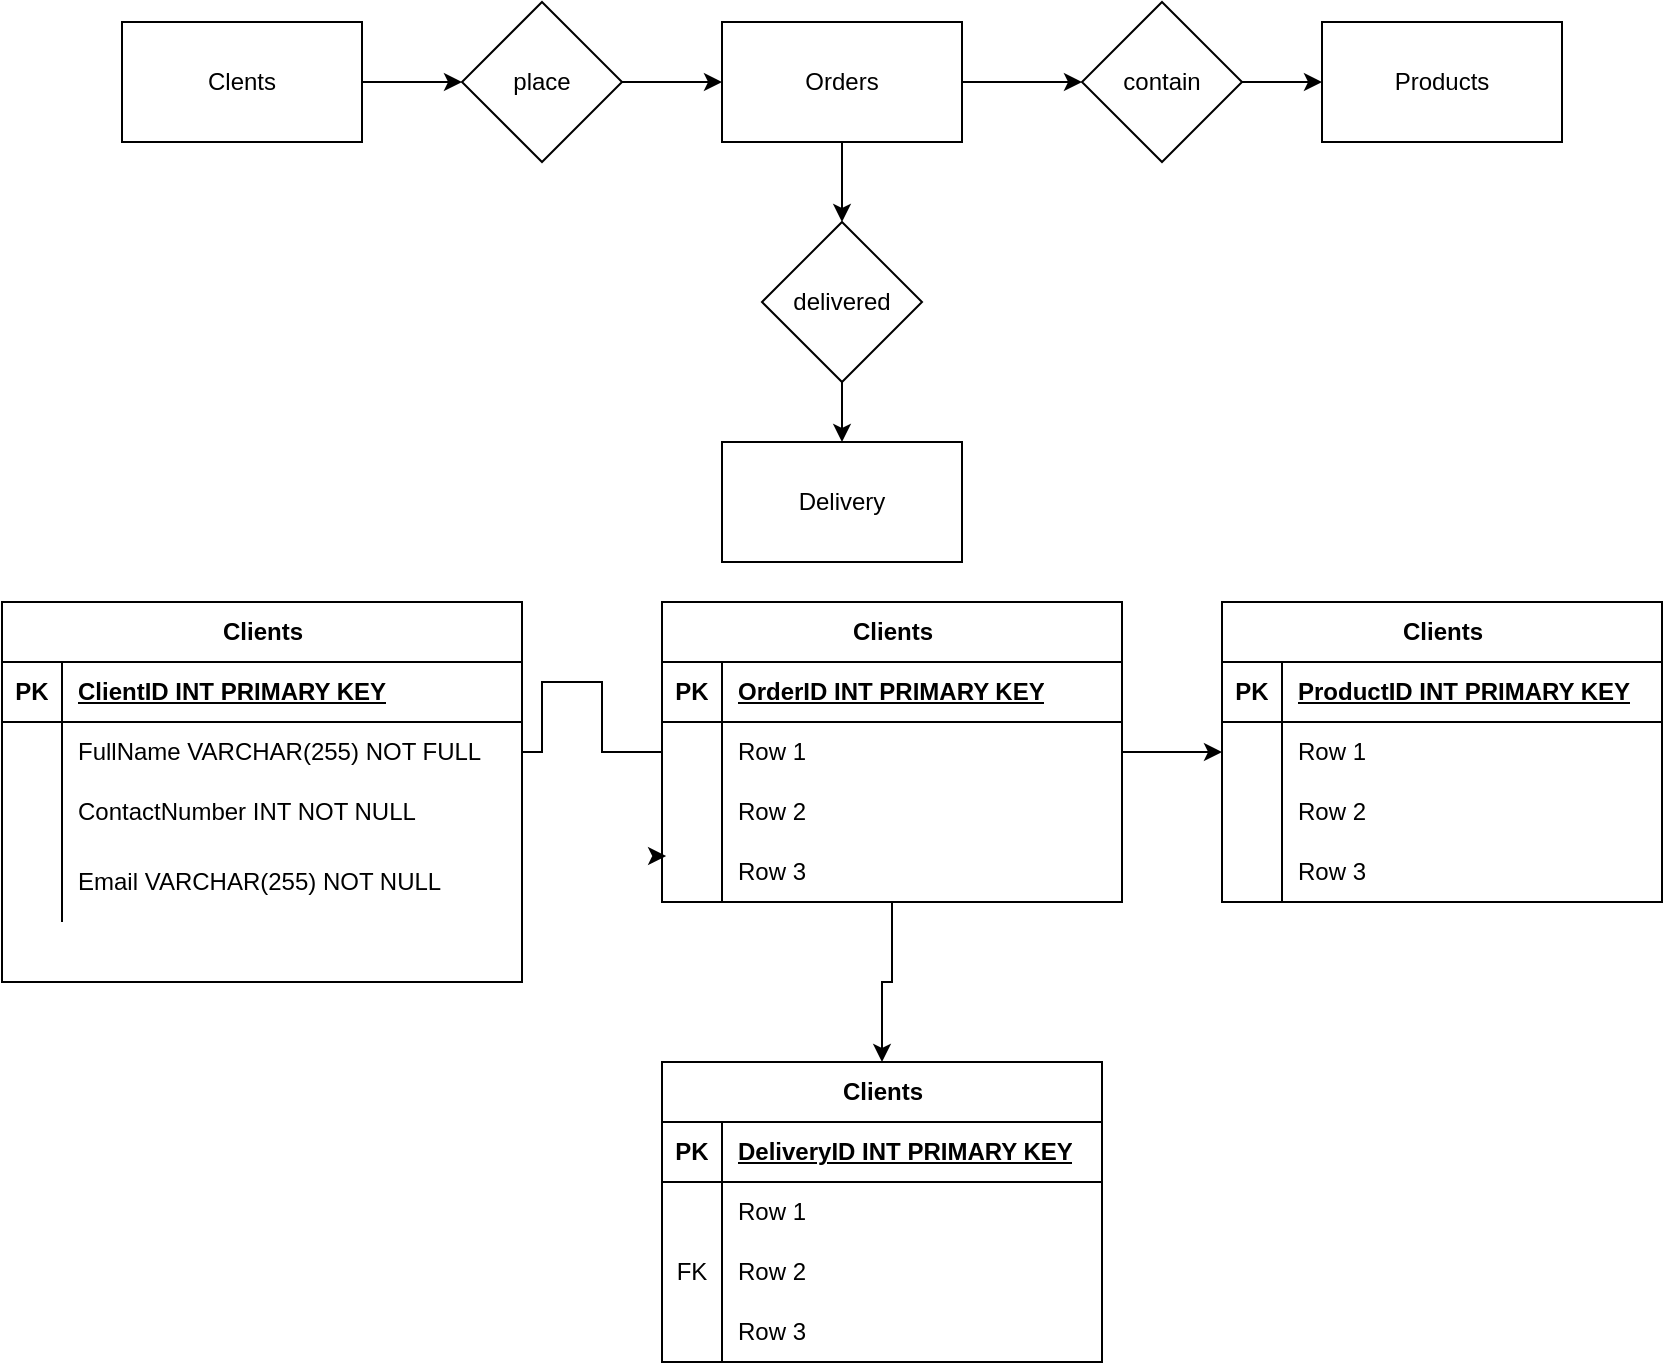 <mxfile version="24.4.8" type="github">
  <diagram id="R2lEEEUBdFMjLlhIrx00" name="Page-1">
    <mxGraphModel dx="2284" dy="827" grid="1" gridSize="10" guides="1" tooltips="1" connect="1" arrows="1" fold="1" page="1" pageScale="1" pageWidth="850" pageHeight="1100" math="0" shadow="0" extFonts="Permanent Marker^https://fonts.googleapis.com/css?family=Permanent+Marker">
      <root>
        <mxCell id="0" />
        <mxCell id="1" parent="0" />
        <mxCell id="b3U8Q4QPwGxOvRN6XVah-3" value="" style="edgeStyle=orthogonalEdgeStyle;rounded=0;orthogonalLoop=1;jettySize=auto;html=1;" edge="1" parent="1" source="b3U8Q4QPwGxOvRN6XVah-1" target="b3U8Q4QPwGxOvRN6XVah-2">
          <mxGeometry relative="1" as="geometry" />
        </mxCell>
        <mxCell id="b3U8Q4QPwGxOvRN6XVah-1" value="Clents" style="rounded=0;whiteSpace=wrap;html=1;" vertex="1" parent="1">
          <mxGeometry x="30" y="150" width="120" height="60" as="geometry" />
        </mxCell>
        <mxCell id="b3U8Q4QPwGxOvRN6XVah-5" value="" style="edgeStyle=orthogonalEdgeStyle;rounded=0;orthogonalLoop=1;jettySize=auto;html=1;" edge="1" parent="1" source="b3U8Q4QPwGxOvRN6XVah-2" target="b3U8Q4QPwGxOvRN6XVah-4">
          <mxGeometry relative="1" as="geometry" />
        </mxCell>
        <mxCell id="b3U8Q4QPwGxOvRN6XVah-2" value="place" style="rhombus;whiteSpace=wrap;html=1;rounded=0;" vertex="1" parent="1">
          <mxGeometry x="200" y="140" width="80" height="80" as="geometry" />
        </mxCell>
        <mxCell id="b3U8Q4QPwGxOvRN6XVah-7" value="" style="edgeStyle=orthogonalEdgeStyle;rounded=0;orthogonalLoop=1;jettySize=auto;html=1;" edge="1" parent="1" source="b3U8Q4QPwGxOvRN6XVah-4" target="b3U8Q4QPwGxOvRN6XVah-6">
          <mxGeometry relative="1" as="geometry" />
        </mxCell>
        <mxCell id="b3U8Q4QPwGxOvRN6XVah-11" value="" style="edgeStyle=orthogonalEdgeStyle;rounded=0;orthogonalLoop=1;jettySize=auto;html=1;" edge="1" parent="1" source="b3U8Q4QPwGxOvRN6XVah-4" target="b3U8Q4QPwGxOvRN6XVah-10">
          <mxGeometry relative="1" as="geometry" />
        </mxCell>
        <mxCell id="b3U8Q4QPwGxOvRN6XVah-4" value="Orders" style="whiteSpace=wrap;html=1;rounded=0;" vertex="1" parent="1">
          <mxGeometry x="330" y="150" width="120" height="60" as="geometry" />
        </mxCell>
        <mxCell id="b3U8Q4QPwGxOvRN6XVah-9" value="" style="edgeStyle=orthogonalEdgeStyle;rounded=0;orthogonalLoop=1;jettySize=auto;html=1;" edge="1" parent="1" source="b3U8Q4QPwGxOvRN6XVah-6" target="b3U8Q4QPwGxOvRN6XVah-8">
          <mxGeometry relative="1" as="geometry" />
        </mxCell>
        <mxCell id="b3U8Q4QPwGxOvRN6XVah-6" value="delivered" style="rhombus;whiteSpace=wrap;html=1;rounded=0;" vertex="1" parent="1">
          <mxGeometry x="350" y="250" width="80" height="80" as="geometry" />
        </mxCell>
        <mxCell id="b3U8Q4QPwGxOvRN6XVah-8" value="Delivery" style="whiteSpace=wrap;html=1;rounded=0;" vertex="1" parent="1">
          <mxGeometry x="330" y="360" width="120" height="60" as="geometry" />
        </mxCell>
        <mxCell id="b3U8Q4QPwGxOvRN6XVah-13" value="" style="edgeStyle=orthogonalEdgeStyle;rounded=0;orthogonalLoop=1;jettySize=auto;html=1;" edge="1" parent="1" source="b3U8Q4QPwGxOvRN6XVah-10" target="b3U8Q4QPwGxOvRN6XVah-12">
          <mxGeometry relative="1" as="geometry" />
        </mxCell>
        <mxCell id="b3U8Q4QPwGxOvRN6XVah-10" value="contain" style="rhombus;whiteSpace=wrap;html=1;rounded=0;" vertex="1" parent="1">
          <mxGeometry x="510" y="140" width="80" height="80" as="geometry" />
        </mxCell>
        <mxCell id="b3U8Q4QPwGxOvRN6XVah-12" value="Products" style="whiteSpace=wrap;html=1;rounded=0;" vertex="1" parent="1">
          <mxGeometry x="630" y="150" width="120" height="60" as="geometry" />
        </mxCell>
        <mxCell id="b3U8Q4QPwGxOvRN6XVah-41" value="" style="edgeStyle=orthogonalEdgeStyle;rounded=0;orthogonalLoop=1;jettySize=auto;html=1;exitX=1;exitY=0.5;exitDx=0;exitDy=0;entryX=0.009;entryY=0.233;entryDx=0;entryDy=0;entryPerimeter=0;" edge="1" parent="1" source="b3U8Q4QPwGxOvRN6XVah-19" target="b3U8Q4QPwGxOvRN6XVah-38">
          <mxGeometry relative="1" as="geometry">
            <Array as="points">
              <mxPoint x="240" y="480" />
              <mxPoint x="270" y="480" />
              <mxPoint x="270" y="515" />
              <mxPoint x="300" y="515" />
              <mxPoint x="300" y="567" />
            </Array>
          </mxGeometry>
        </mxCell>
        <mxCell id="b3U8Q4QPwGxOvRN6XVah-15" value="Clients" style="shape=table;startSize=30;container=1;collapsible=1;childLayout=tableLayout;fixedRows=1;rowLines=0;fontStyle=1;align=center;resizeLast=1;html=1;" vertex="1" parent="1">
          <mxGeometry x="-30" y="440" width="260" height="190" as="geometry" />
        </mxCell>
        <mxCell id="b3U8Q4QPwGxOvRN6XVah-16" value="" style="shape=tableRow;horizontal=0;startSize=0;swimlaneHead=0;swimlaneBody=0;fillColor=none;collapsible=0;dropTarget=0;points=[[0,0.5],[1,0.5]];portConstraint=eastwest;top=0;left=0;right=0;bottom=1;" vertex="1" parent="b3U8Q4QPwGxOvRN6XVah-15">
          <mxGeometry y="30" width="260" height="30" as="geometry" />
        </mxCell>
        <mxCell id="b3U8Q4QPwGxOvRN6XVah-17" value="PK" style="shape=partialRectangle;connectable=0;fillColor=none;top=0;left=0;bottom=0;right=0;fontStyle=1;overflow=hidden;whiteSpace=wrap;html=1;" vertex="1" parent="b3U8Q4QPwGxOvRN6XVah-16">
          <mxGeometry width="30" height="30" as="geometry">
            <mxRectangle width="30" height="30" as="alternateBounds" />
          </mxGeometry>
        </mxCell>
        <mxCell id="b3U8Q4QPwGxOvRN6XVah-18" value="ClientID INT PRIMARY KEY" style="shape=partialRectangle;connectable=0;fillColor=none;top=0;left=0;bottom=0;right=0;align=left;spacingLeft=6;fontStyle=5;overflow=hidden;whiteSpace=wrap;html=1;" vertex="1" parent="b3U8Q4QPwGxOvRN6XVah-16">
          <mxGeometry x="30" width="230" height="30" as="geometry">
            <mxRectangle width="230" height="30" as="alternateBounds" />
          </mxGeometry>
        </mxCell>
        <mxCell id="b3U8Q4QPwGxOvRN6XVah-19" value="" style="shape=tableRow;horizontal=0;startSize=0;swimlaneHead=0;swimlaneBody=0;fillColor=none;collapsible=0;dropTarget=0;points=[[0,0.5],[1,0.5]];portConstraint=eastwest;top=0;left=0;right=0;bottom=0;" vertex="1" parent="b3U8Q4QPwGxOvRN6XVah-15">
          <mxGeometry y="60" width="260" height="30" as="geometry" />
        </mxCell>
        <mxCell id="b3U8Q4QPwGxOvRN6XVah-20" value="" style="shape=partialRectangle;connectable=0;fillColor=none;top=0;left=0;bottom=0;right=0;editable=1;overflow=hidden;whiteSpace=wrap;html=1;" vertex="1" parent="b3U8Q4QPwGxOvRN6XVah-19">
          <mxGeometry width="30" height="30" as="geometry">
            <mxRectangle width="30" height="30" as="alternateBounds" />
          </mxGeometry>
        </mxCell>
        <mxCell id="b3U8Q4QPwGxOvRN6XVah-21" value="FullName VARCHAR(255) NOT FULL&lt;span style=&quot;white-space: pre;&quot;&gt;&#x9;&lt;/span&gt;" style="shape=partialRectangle;connectable=0;fillColor=none;top=0;left=0;bottom=0;right=0;align=left;spacingLeft=6;overflow=hidden;whiteSpace=wrap;html=1;" vertex="1" parent="b3U8Q4QPwGxOvRN6XVah-19">
          <mxGeometry x="30" width="230" height="30" as="geometry">
            <mxRectangle width="230" height="30" as="alternateBounds" />
          </mxGeometry>
        </mxCell>
        <mxCell id="b3U8Q4QPwGxOvRN6XVah-22" value="" style="shape=tableRow;horizontal=0;startSize=0;swimlaneHead=0;swimlaneBody=0;fillColor=none;collapsible=0;dropTarget=0;points=[[0,0.5],[1,0.5]];portConstraint=eastwest;top=0;left=0;right=0;bottom=0;" vertex="1" parent="b3U8Q4QPwGxOvRN6XVah-15">
          <mxGeometry y="90" width="260" height="30" as="geometry" />
        </mxCell>
        <mxCell id="b3U8Q4QPwGxOvRN6XVah-23" value="" style="shape=partialRectangle;connectable=0;fillColor=none;top=0;left=0;bottom=0;right=0;editable=1;overflow=hidden;whiteSpace=wrap;html=1;" vertex="1" parent="b3U8Q4QPwGxOvRN6XVah-22">
          <mxGeometry width="30" height="30" as="geometry">
            <mxRectangle width="30" height="30" as="alternateBounds" />
          </mxGeometry>
        </mxCell>
        <mxCell id="b3U8Q4QPwGxOvRN6XVah-24" value="ContactNumber INT NOT NULL" style="shape=partialRectangle;connectable=0;fillColor=none;top=0;left=0;bottom=0;right=0;align=left;spacingLeft=6;overflow=hidden;whiteSpace=wrap;html=1;" vertex="1" parent="b3U8Q4QPwGxOvRN6XVah-22">
          <mxGeometry x="30" width="230" height="30" as="geometry">
            <mxRectangle width="230" height="30" as="alternateBounds" />
          </mxGeometry>
        </mxCell>
        <mxCell id="b3U8Q4QPwGxOvRN6XVah-25" value="" style="shape=tableRow;horizontal=0;startSize=0;swimlaneHead=0;swimlaneBody=0;fillColor=none;collapsible=0;dropTarget=0;points=[[0,0.5],[1,0.5]];portConstraint=eastwest;top=0;left=0;right=0;bottom=0;" vertex="1" parent="b3U8Q4QPwGxOvRN6XVah-15">
          <mxGeometry y="120" width="260" height="40" as="geometry" />
        </mxCell>
        <mxCell id="b3U8Q4QPwGxOvRN6XVah-26" value="" style="shape=partialRectangle;connectable=0;fillColor=none;top=0;left=0;bottom=0;right=0;editable=1;overflow=hidden;whiteSpace=wrap;html=1;" vertex="1" parent="b3U8Q4QPwGxOvRN6XVah-25">
          <mxGeometry width="30" height="40" as="geometry">
            <mxRectangle width="30" height="40" as="alternateBounds" />
          </mxGeometry>
        </mxCell>
        <mxCell id="b3U8Q4QPwGxOvRN6XVah-27" value="Email VARCHAR(255) NOT NULL" style="shape=partialRectangle;connectable=0;fillColor=none;top=0;left=0;bottom=0;right=0;align=left;spacingLeft=6;overflow=hidden;whiteSpace=wrap;html=1;" vertex="1" parent="b3U8Q4QPwGxOvRN6XVah-25">
          <mxGeometry x="30" width="230" height="40" as="geometry">
            <mxRectangle width="230" height="40" as="alternateBounds" />
          </mxGeometry>
        </mxCell>
        <mxCell id="b3U8Q4QPwGxOvRN6XVah-55" value="" style="edgeStyle=orthogonalEdgeStyle;rounded=0;orthogonalLoop=1;jettySize=auto;html=1;" edge="1" parent="1" source="b3U8Q4QPwGxOvRN6XVah-28" target="b3U8Q4QPwGxOvRN6XVah-42">
          <mxGeometry relative="1" as="geometry" />
        </mxCell>
        <mxCell id="b3U8Q4QPwGxOvRN6XVah-69" value="" style="edgeStyle=orthogonalEdgeStyle;rounded=0;orthogonalLoop=1;jettySize=auto;html=1;" edge="1" parent="1" source="b3U8Q4QPwGxOvRN6XVah-28" target="b3U8Q4QPwGxOvRN6XVah-56">
          <mxGeometry relative="1" as="geometry" />
        </mxCell>
        <mxCell id="b3U8Q4QPwGxOvRN6XVah-28" value="Clients" style="shape=table;startSize=30;container=1;collapsible=1;childLayout=tableLayout;fixedRows=1;rowLines=0;fontStyle=1;align=center;resizeLast=1;html=1;" vertex="1" parent="1">
          <mxGeometry x="300" y="440" width="230" height="150" as="geometry" />
        </mxCell>
        <mxCell id="b3U8Q4QPwGxOvRN6XVah-29" value="" style="shape=tableRow;horizontal=0;startSize=0;swimlaneHead=0;swimlaneBody=0;fillColor=none;collapsible=0;dropTarget=0;points=[[0,0.5],[1,0.5]];portConstraint=eastwest;top=0;left=0;right=0;bottom=1;" vertex="1" parent="b3U8Q4QPwGxOvRN6XVah-28">
          <mxGeometry y="30" width="230" height="30" as="geometry" />
        </mxCell>
        <mxCell id="b3U8Q4QPwGxOvRN6XVah-30" value="PK" style="shape=partialRectangle;connectable=0;fillColor=none;top=0;left=0;bottom=0;right=0;fontStyle=1;overflow=hidden;whiteSpace=wrap;html=1;" vertex="1" parent="b3U8Q4QPwGxOvRN6XVah-29">
          <mxGeometry width="30" height="30" as="geometry">
            <mxRectangle width="30" height="30" as="alternateBounds" />
          </mxGeometry>
        </mxCell>
        <mxCell id="b3U8Q4QPwGxOvRN6XVah-31" value="OrderID INT PRIMARY KEY" style="shape=partialRectangle;connectable=0;fillColor=none;top=0;left=0;bottom=0;right=0;align=left;spacingLeft=6;fontStyle=5;overflow=hidden;whiteSpace=wrap;html=1;" vertex="1" parent="b3U8Q4QPwGxOvRN6XVah-29">
          <mxGeometry x="30" width="200" height="30" as="geometry">
            <mxRectangle width="200" height="30" as="alternateBounds" />
          </mxGeometry>
        </mxCell>
        <mxCell id="b3U8Q4QPwGxOvRN6XVah-32" value="" style="shape=tableRow;horizontal=0;startSize=0;swimlaneHead=0;swimlaneBody=0;fillColor=none;collapsible=0;dropTarget=0;points=[[0,0.5],[1,0.5]];portConstraint=eastwest;top=0;left=0;right=0;bottom=0;" vertex="1" parent="b3U8Q4QPwGxOvRN6XVah-28">
          <mxGeometry y="60" width="230" height="30" as="geometry" />
        </mxCell>
        <mxCell id="b3U8Q4QPwGxOvRN6XVah-33" value="" style="shape=partialRectangle;connectable=0;fillColor=none;top=0;left=0;bottom=0;right=0;editable=1;overflow=hidden;whiteSpace=wrap;html=1;" vertex="1" parent="b3U8Q4QPwGxOvRN6XVah-32">
          <mxGeometry width="30" height="30" as="geometry">
            <mxRectangle width="30" height="30" as="alternateBounds" />
          </mxGeometry>
        </mxCell>
        <mxCell id="b3U8Q4QPwGxOvRN6XVah-34" value="Row 1" style="shape=partialRectangle;connectable=0;fillColor=none;top=0;left=0;bottom=0;right=0;align=left;spacingLeft=6;overflow=hidden;whiteSpace=wrap;html=1;" vertex="1" parent="b3U8Q4QPwGxOvRN6XVah-32">
          <mxGeometry x="30" width="200" height="30" as="geometry">
            <mxRectangle width="200" height="30" as="alternateBounds" />
          </mxGeometry>
        </mxCell>
        <mxCell id="b3U8Q4QPwGxOvRN6XVah-35" value="" style="shape=tableRow;horizontal=0;startSize=0;swimlaneHead=0;swimlaneBody=0;fillColor=none;collapsible=0;dropTarget=0;points=[[0,0.5],[1,0.5]];portConstraint=eastwest;top=0;left=0;right=0;bottom=0;" vertex="1" parent="b3U8Q4QPwGxOvRN6XVah-28">
          <mxGeometry y="90" width="230" height="30" as="geometry" />
        </mxCell>
        <mxCell id="b3U8Q4QPwGxOvRN6XVah-36" value="" style="shape=partialRectangle;connectable=0;fillColor=none;top=0;left=0;bottom=0;right=0;editable=1;overflow=hidden;whiteSpace=wrap;html=1;" vertex="1" parent="b3U8Q4QPwGxOvRN6XVah-35">
          <mxGeometry width="30" height="30" as="geometry">
            <mxRectangle width="30" height="30" as="alternateBounds" />
          </mxGeometry>
        </mxCell>
        <mxCell id="b3U8Q4QPwGxOvRN6XVah-37" value="Row 2" style="shape=partialRectangle;connectable=0;fillColor=none;top=0;left=0;bottom=0;right=0;align=left;spacingLeft=6;overflow=hidden;whiteSpace=wrap;html=1;" vertex="1" parent="b3U8Q4QPwGxOvRN6XVah-35">
          <mxGeometry x="30" width="200" height="30" as="geometry">
            <mxRectangle width="200" height="30" as="alternateBounds" />
          </mxGeometry>
        </mxCell>
        <mxCell id="b3U8Q4QPwGxOvRN6XVah-38" value="" style="shape=tableRow;horizontal=0;startSize=0;swimlaneHead=0;swimlaneBody=0;fillColor=none;collapsible=0;dropTarget=0;points=[[0,0.5],[1,0.5]];portConstraint=eastwest;top=0;left=0;right=0;bottom=0;" vertex="1" parent="b3U8Q4QPwGxOvRN6XVah-28">
          <mxGeometry y="120" width="230" height="30" as="geometry" />
        </mxCell>
        <mxCell id="b3U8Q4QPwGxOvRN6XVah-39" value="" style="shape=partialRectangle;connectable=0;fillColor=none;top=0;left=0;bottom=0;right=0;editable=1;overflow=hidden;whiteSpace=wrap;html=1;" vertex="1" parent="b3U8Q4QPwGxOvRN6XVah-38">
          <mxGeometry width="30" height="30" as="geometry">
            <mxRectangle width="30" height="30" as="alternateBounds" />
          </mxGeometry>
        </mxCell>
        <mxCell id="b3U8Q4QPwGxOvRN6XVah-40" value="Row 3" style="shape=partialRectangle;connectable=0;fillColor=none;top=0;left=0;bottom=0;right=0;align=left;spacingLeft=6;overflow=hidden;whiteSpace=wrap;html=1;" vertex="1" parent="b3U8Q4QPwGxOvRN6XVah-38">
          <mxGeometry x="30" width="200" height="30" as="geometry">
            <mxRectangle width="200" height="30" as="alternateBounds" />
          </mxGeometry>
        </mxCell>
        <mxCell id="b3U8Q4QPwGxOvRN6XVah-42" value="Clients" style="shape=table;startSize=30;container=1;collapsible=1;childLayout=tableLayout;fixedRows=1;rowLines=0;fontStyle=1;align=center;resizeLast=1;html=1;" vertex="1" parent="1">
          <mxGeometry x="580" y="440" width="220" height="150" as="geometry" />
        </mxCell>
        <mxCell id="b3U8Q4QPwGxOvRN6XVah-43" value="" style="shape=tableRow;horizontal=0;startSize=0;swimlaneHead=0;swimlaneBody=0;fillColor=none;collapsible=0;dropTarget=0;points=[[0,0.5],[1,0.5]];portConstraint=eastwest;top=0;left=0;right=0;bottom=1;" vertex="1" parent="b3U8Q4QPwGxOvRN6XVah-42">
          <mxGeometry y="30" width="220" height="30" as="geometry" />
        </mxCell>
        <mxCell id="b3U8Q4QPwGxOvRN6XVah-44" value="PK" style="shape=partialRectangle;connectable=0;fillColor=none;top=0;left=0;bottom=0;right=0;fontStyle=1;overflow=hidden;whiteSpace=wrap;html=1;" vertex="1" parent="b3U8Q4QPwGxOvRN6XVah-43">
          <mxGeometry width="30" height="30" as="geometry">
            <mxRectangle width="30" height="30" as="alternateBounds" />
          </mxGeometry>
        </mxCell>
        <mxCell id="b3U8Q4QPwGxOvRN6XVah-45" value="ProductID INT PRIMARY KEY" style="shape=partialRectangle;connectable=0;fillColor=none;top=0;left=0;bottom=0;right=0;align=left;spacingLeft=6;fontStyle=5;overflow=hidden;whiteSpace=wrap;html=1;" vertex="1" parent="b3U8Q4QPwGxOvRN6XVah-43">
          <mxGeometry x="30" width="190" height="30" as="geometry">
            <mxRectangle width="190" height="30" as="alternateBounds" />
          </mxGeometry>
        </mxCell>
        <mxCell id="b3U8Q4QPwGxOvRN6XVah-46" value="" style="shape=tableRow;horizontal=0;startSize=0;swimlaneHead=0;swimlaneBody=0;fillColor=none;collapsible=0;dropTarget=0;points=[[0,0.5],[1,0.5]];portConstraint=eastwest;top=0;left=0;right=0;bottom=0;" vertex="1" parent="b3U8Q4QPwGxOvRN6XVah-42">
          <mxGeometry y="60" width="220" height="30" as="geometry" />
        </mxCell>
        <mxCell id="b3U8Q4QPwGxOvRN6XVah-47" value="" style="shape=partialRectangle;connectable=0;fillColor=none;top=0;left=0;bottom=0;right=0;editable=1;overflow=hidden;whiteSpace=wrap;html=1;" vertex="1" parent="b3U8Q4QPwGxOvRN6XVah-46">
          <mxGeometry width="30" height="30" as="geometry">
            <mxRectangle width="30" height="30" as="alternateBounds" />
          </mxGeometry>
        </mxCell>
        <mxCell id="b3U8Q4QPwGxOvRN6XVah-48" value="Row 1" style="shape=partialRectangle;connectable=0;fillColor=none;top=0;left=0;bottom=0;right=0;align=left;spacingLeft=6;overflow=hidden;whiteSpace=wrap;html=1;" vertex="1" parent="b3U8Q4QPwGxOvRN6XVah-46">
          <mxGeometry x="30" width="190" height="30" as="geometry">
            <mxRectangle width="190" height="30" as="alternateBounds" />
          </mxGeometry>
        </mxCell>
        <mxCell id="b3U8Q4QPwGxOvRN6XVah-49" value="" style="shape=tableRow;horizontal=0;startSize=0;swimlaneHead=0;swimlaneBody=0;fillColor=none;collapsible=0;dropTarget=0;points=[[0,0.5],[1,0.5]];portConstraint=eastwest;top=0;left=0;right=0;bottom=0;" vertex="1" parent="b3U8Q4QPwGxOvRN6XVah-42">
          <mxGeometry y="90" width="220" height="30" as="geometry" />
        </mxCell>
        <mxCell id="b3U8Q4QPwGxOvRN6XVah-50" value="" style="shape=partialRectangle;connectable=0;fillColor=none;top=0;left=0;bottom=0;right=0;editable=1;overflow=hidden;whiteSpace=wrap;html=1;" vertex="1" parent="b3U8Q4QPwGxOvRN6XVah-49">
          <mxGeometry width="30" height="30" as="geometry">
            <mxRectangle width="30" height="30" as="alternateBounds" />
          </mxGeometry>
        </mxCell>
        <mxCell id="b3U8Q4QPwGxOvRN6XVah-51" value="Row 2" style="shape=partialRectangle;connectable=0;fillColor=none;top=0;left=0;bottom=0;right=0;align=left;spacingLeft=6;overflow=hidden;whiteSpace=wrap;html=1;" vertex="1" parent="b3U8Q4QPwGxOvRN6XVah-49">
          <mxGeometry x="30" width="190" height="30" as="geometry">
            <mxRectangle width="190" height="30" as="alternateBounds" />
          </mxGeometry>
        </mxCell>
        <mxCell id="b3U8Q4QPwGxOvRN6XVah-52" value="" style="shape=tableRow;horizontal=0;startSize=0;swimlaneHead=0;swimlaneBody=0;fillColor=none;collapsible=0;dropTarget=0;points=[[0,0.5],[1,0.5]];portConstraint=eastwest;top=0;left=0;right=0;bottom=0;" vertex="1" parent="b3U8Q4QPwGxOvRN6XVah-42">
          <mxGeometry y="120" width="220" height="30" as="geometry" />
        </mxCell>
        <mxCell id="b3U8Q4QPwGxOvRN6XVah-53" value="" style="shape=partialRectangle;connectable=0;fillColor=none;top=0;left=0;bottom=0;right=0;editable=1;overflow=hidden;whiteSpace=wrap;html=1;" vertex="1" parent="b3U8Q4QPwGxOvRN6XVah-52">
          <mxGeometry width="30" height="30" as="geometry">
            <mxRectangle width="30" height="30" as="alternateBounds" />
          </mxGeometry>
        </mxCell>
        <mxCell id="b3U8Q4QPwGxOvRN6XVah-54" value="Row 3" style="shape=partialRectangle;connectable=0;fillColor=none;top=0;left=0;bottom=0;right=0;align=left;spacingLeft=6;overflow=hidden;whiteSpace=wrap;html=1;" vertex="1" parent="b3U8Q4QPwGxOvRN6XVah-52">
          <mxGeometry x="30" width="190" height="30" as="geometry">
            <mxRectangle width="190" height="30" as="alternateBounds" />
          </mxGeometry>
        </mxCell>
        <mxCell id="b3U8Q4QPwGxOvRN6XVah-56" value="Clients" style="shape=table;startSize=30;container=1;collapsible=1;childLayout=tableLayout;fixedRows=1;rowLines=0;fontStyle=1;align=center;resizeLast=1;html=1;" vertex="1" parent="1">
          <mxGeometry x="300" y="670" width="220" height="150" as="geometry" />
        </mxCell>
        <mxCell id="b3U8Q4QPwGxOvRN6XVah-57" value="" style="shape=tableRow;horizontal=0;startSize=0;swimlaneHead=0;swimlaneBody=0;fillColor=none;collapsible=0;dropTarget=0;points=[[0,0.5],[1,0.5]];portConstraint=eastwest;top=0;left=0;right=0;bottom=1;" vertex="1" parent="b3U8Q4QPwGxOvRN6XVah-56">
          <mxGeometry y="30" width="220" height="30" as="geometry" />
        </mxCell>
        <mxCell id="b3U8Q4QPwGxOvRN6XVah-58" value="PK" style="shape=partialRectangle;connectable=0;fillColor=none;top=0;left=0;bottom=0;right=0;fontStyle=1;overflow=hidden;whiteSpace=wrap;html=1;" vertex="1" parent="b3U8Q4QPwGxOvRN6XVah-57">
          <mxGeometry width="30" height="30" as="geometry">
            <mxRectangle width="30" height="30" as="alternateBounds" />
          </mxGeometry>
        </mxCell>
        <mxCell id="b3U8Q4QPwGxOvRN6XVah-59" value="DeliveryID INT PRIMARY KEY" style="shape=partialRectangle;connectable=0;fillColor=none;top=0;left=0;bottom=0;right=0;align=left;spacingLeft=6;fontStyle=5;overflow=hidden;whiteSpace=wrap;html=1;" vertex="1" parent="b3U8Q4QPwGxOvRN6XVah-57">
          <mxGeometry x="30" width="190" height="30" as="geometry">
            <mxRectangle width="190" height="30" as="alternateBounds" />
          </mxGeometry>
        </mxCell>
        <mxCell id="b3U8Q4QPwGxOvRN6XVah-60" value="" style="shape=tableRow;horizontal=0;startSize=0;swimlaneHead=0;swimlaneBody=0;fillColor=none;collapsible=0;dropTarget=0;points=[[0,0.5],[1,0.5]];portConstraint=eastwest;top=0;left=0;right=0;bottom=0;" vertex="1" parent="b3U8Q4QPwGxOvRN6XVah-56">
          <mxGeometry y="60" width="220" height="30" as="geometry" />
        </mxCell>
        <mxCell id="b3U8Q4QPwGxOvRN6XVah-61" value="" style="shape=partialRectangle;connectable=0;fillColor=none;top=0;left=0;bottom=0;right=0;editable=1;overflow=hidden;whiteSpace=wrap;html=1;" vertex="1" parent="b3U8Q4QPwGxOvRN6XVah-60">
          <mxGeometry width="30" height="30" as="geometry">
            <mxRectangle width="30" height="30" as="alternateBounds" />
          </mxGeometry>
        </mxCell>
        <mxCell id="b3U8Q4QPwGxOvRN6XVah-62" value="Row 1" style="shape=partialRectangle;connectable=0;fillColor=none;top=0;left=0;bottom=0;right=0;align=left;spacingLeft=6;overflow=hidden;whiteSpace=wrap;html=1;" vertex="1" parent="b3U8Q4QPwGxOvRN6XVah-60">
          <mxGeometry x="30" width="190" height="30" as="geometry">
            <mxRectangle width="190" height="30" as="alternateBounds" />
          </mxGeometry>
        </mxCell>
        <mxCell id="b3U8Q4QPwGxOvRN6XVah-63" value="" style="shape=tableRow;horizontal=0;startSize=0;swimlaneHead=0;swimlaneBody=0;fillColor=none;collapsible=0;dropTarget=0;points=[[0,0.5],[1,0.5]];portConstraint=eastwest;top=0;left=0;right=0;bottom=0;" vertex="1" parent="b3U8Q4QPwGxOvRN6XVah-56">
          <mxGeometry y="90" width="220" height="30" as="geometry" />
        </mxCell>
        <mxCell id="b3U8Q4QPwGxOvRN6XVah-64" value="FK" style="shape=partialRectangle;connectable=0;fillColor=none;top=0;left=0;bottom=0;right=0;editable=1;overflow=hidden;whiteSpace=wrap;html=1;" vertex="1" parent="b3U8Q4QPwGxOvRN6XVah-63">
          <mxGeometry width="30" height="30" as="geometry">
            <mxRectangle width="30" height="30" as="alternateBounds" />
          </mxGeometry>
        </mxCell>
        <mxCell id="b3U8Q4QPwGxOvRN6XVah-65" value="Row 2" style="shape=partialRectangle;connectable=0;fillColor=none;top=0;left=0;bottom=0;right=0;align=left;spacingLeft=6;overflow=hidden;whiteSpace=wrap;html=1;" vertex="1" parent="b3U8Q4QPwGxOvRN6XVah-63">
          <mxGeometry x="30" width="190" height="30" as="geometry">
            <mxRectangle width="190" height="30" as="alternateBounds" />
          </mxGeometry>
        </mxCell>
        <mxCell id="b3U8Q4QPwGxOvRN6XVah-66" value="" style="shape=tableRow;horizontal=0;startSize=0;swimlaneHead=0;swimlaneBody=0;fillColor=none;collapsible=0;dropTarget=0;points=[[0,0.5],[1,0.5]];portConstraint=eastwest;top=0;left=0;right=0;bottom=0;" vertex="1" parent="b3U8Q4QPwGxOvRN6XVah-56">
          <mxGeometry y="120" width="220" height="30" as="geometry" />
        </mxCell>
        <mxCell id="b3U8Q4QPwGxOvRN6XVah-67" value="" style="shape=partialRectangle;connectable=0;fillColor=none;top=0;left=0;bottom=0;right=0;editable=1;overflow=hidden;whiteSpace=wrap;html=1;" vertex="1" parent="b3U8Q4QPwGxOvRN6XVah-66">
          <mxGeometry width="30" height="30" as="geometry">
            <mxRectangle width="30" height="30" as="alternateBounds" />
          </mxGeometry>
        </mxCell>
        <mxCell id="b3U8Q4QPwGxOvRN6XVah-68" value="Row 3" style="shape=partialRectangle;connectable=0;fillColor=none;top=0;left=0;bottom=0;right=0;align=left;spacingLeft=6;overflow=hidden;whiteSpace=wrap;html=1;" vertex="1" parent="b3U8Q4QPwGxOvRN6XVah-66">
          <mxGeometry x="30" width="190" height="30" as="geometry">
            <mxRectangle width="190" height="30" as="alternateBounds" />
          </mxGeometry>
        </mxCell>
      </root>
    </mxGraphModel>
  </diagram>
</mxfile>
